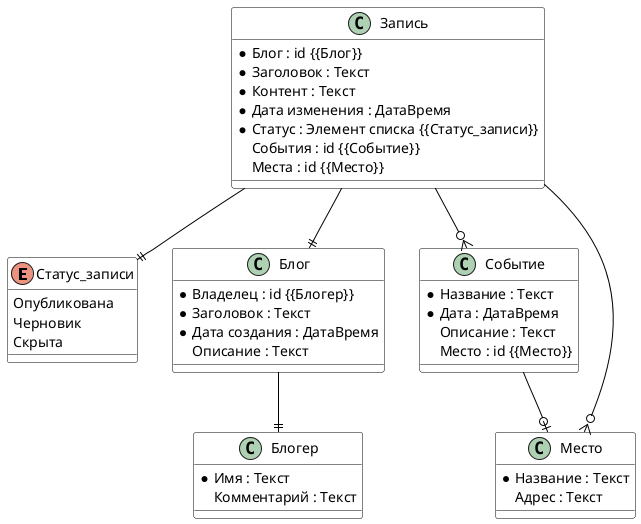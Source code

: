 @startuml
/' --- Оформление --- '/
skinparam BackgroundColor #FFFFFF
skinparam ArrowColor #000000
'skinparam linetype ortho

skinparam titleBorderRoundCorner 15
skinparam titleBorderThickness 2
skinparam titleBorderColor Red
skinparam titleBackgroundColor Cyan

skinparam ClassBorderColor #000000
skinparam ClassBackgroundColor #FFFFFF

/' --- Справочники --- '/
enum Статус_записи {
Опубликована
Черновик
Скрыта
}


/' --- Модели --- '/
class Блогер {
* Имя : Текст
Комментарий : Текст
}

class Блог {
* Владелец : id {{Блогер}}
* Заголовок : Текст
* Дата создания : ДатаВремя
Описание : Текст
}

class Запись {
* Блог : id {{Блог}}
* Заголовок : Текст
* Контент : Текст
* Дата изменения : ДатаВремя
* Статус : Элемент списка {{Статус_записи}}
События : id {{Событие}}
Места : id {{Место}}
}

class Событие {
* Название : Текст
* Дата : ДатаВремя
Описание : Текст
Место : id {{Место}}
}

class Место {
* Название : Текст
Адрес : Текст
}


/' --- Связи --- '/
Блог --|| Блогер
Запись --|| Блог
Запись --|| Статус_записи
Запись --o{ Событие
Запись --o{ Место
Событие --o| Место

@enduml